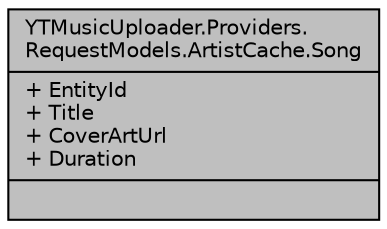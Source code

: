 digraph "YTMusicUploader.Providers.RequestModels.ArtistCache.Song"
{
 // LATEX_PDF_SIZE
  edge [fontname="Helvetica",fontsize="10",labelfontname="Helvetica",labelfontsize="10"];
  node [fontname="Helvetica",fontsize="10",shape=record];
  Node1 [label="{YTMusicUploader.Providers.\lRequestModels.ArtistCache.Song\n|+ EntityId\l+ Title\l+ CoverArtUrl\l+ Duration\l|}",height=0.2,width=0.4,color="black", fillcolor="grey75", style="filled", fontcolor="black",tooltip=" "];
}
